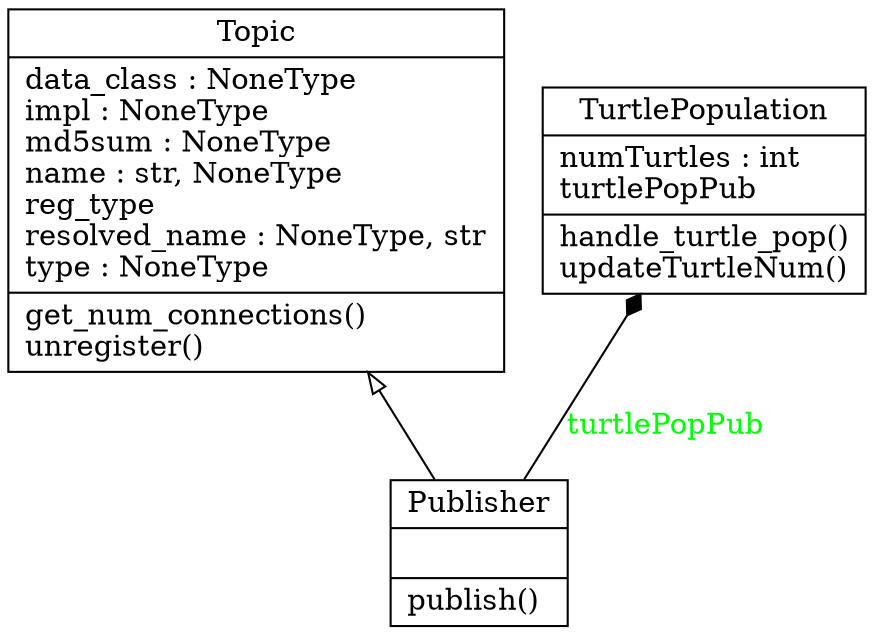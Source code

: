 digraph "classes_No_Name" {
charset="utf-8"
rankdir=BT
"0" [label="{Publisher|\l|publish()\l}", shape="record"];
"1" [label="{Topic|data_class : NoneType\limpl : NoneType\lmd5sum : NoneType\lname : str, NoneType\lreg_type\lresolved_name : NoneType, str\ltype : NoneType\l|get_num_connections()\lunregister()\l}", shape="record"];
"2" [label="{TurtlePopulation|numTurtles : int\lturtlePopPub\l|handle_turtle_pop()\lupdateTurtleNum()\l}", shape="record"];
"0" -> "1" [arrowhead="empty", arrowtail="none"];
"0" -> "2" [arrowhead="diamond", arrowtail="none", fontcolor="green", label="turtlePopPub", style="solid"];
}

